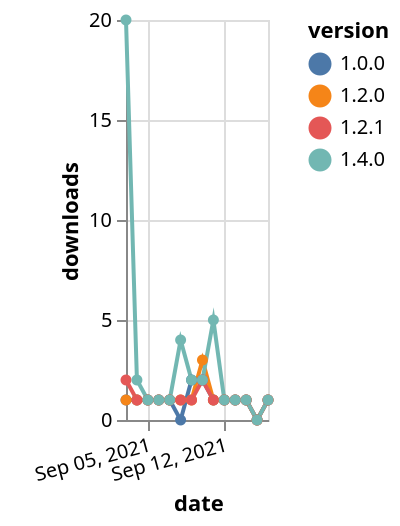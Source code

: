 {"$schema": "https://vega.github.io/schema/vega-lite/v5.json", "description": "A simple bar chart with embedded data.", "data": {"values": [{"date": "2021-09-03", "total": 267, "delta": 1, "version": "1.0.0"}, {"date": "2021-09-04", "total": 268, "delta": 1, "version": "1.0.0"}, {"date": "2021-09-05", "total": 269, "delta": 1, "version": "1.0.0"}, {"date": "2021-09-06", "total": 270, "delta": 1, "version": "1.0.0"}, {"date": "2021-09-07", "total": 271, "delta": 1, "version": "1.0.0"}, {"date": "2021-09-08", "total": 271, "delta": 0, "version": "1.0.0"}, {"date": "2021-09-09", "total": 273, "delta": 2, "version": "1.0.0"}, {"date": "2021-09-10", "total": 275, "delta": 2, "version": "1.0.0"}, {"date": "2021-09-11", "total": 276, "delta": 1, "version": "1.0.0"}, {"date": "2021-09-12", "total": 277, "delta": 1, "version": "1.0.0"}, {"date": "2021-09-13", "total": 278, "delta": 1, "version": "1.0.0"}, {"date": "2021-09-14", "total": 279, "delta": 1, "version": "1.0.0"}, {"date": "2021-09-15", "total": 279, "delta": 0, "version": "1.0.0"}, {"date": "2021-09-16", "total": 280, "delta": 1, "version": "1.0.0"}, {"date": "2021-09-03", "total": 236, "delta": 1, "version": "1.2.0"}, {"date": "2021-09-04", "total": 237, "delta": 1, "version": "1.2.0"}, {"date": "2021-09-05", "total": 238, "delta": 1, "version": "1.2.0"}, {"date": "2021-09-06", "total": 239, "delta": 1, "version": "1.2.0"}, {"date": "2021-09-07", "total": 240, "delta": 1, "version": "1.2.0"}, {"date": "2021-09-08", "total": 241, "delta": 1, "version": "1.2.0"}, {"date": "2021-09-09", "total": 242, "delta": 1, "version": "1.2.0"}, {"date": "2021-09-10", "total": 245, "delta": 3, "version": "1.2.0"}, {"date": "2021-09-11", "total": 246, "delta": 1, "version": "1.2.0"}, {"date": "2021-09-12", "total": 247, "delta": 1, "version": "1.2.0"}, {"date": "2021-09-13", "total": 248, "delta": 1, "version": "1.2.0"}, {"date": "2021-09-14", "total": 249, "delta": 1, "version": "1.2.0"}, {"date": "2021-09-15", "total": 249, "delta": 0, "version": "1.2.0"}, {"date": "2021-09-16", "total": 250, "delta": 1, "version": "1.2.0"}, {"date": "2021-09-03", "total": 130, "delta": 2, "version": "1.2.1"}, {"date": "2021-09-04", "total": 131, "delta": 1, "version": "1.2.1"}, {"date": "2021-09-05", "total": 132, "delta": 1, "version": "1.2.1"}, {"date": "2021-09-06", "total": 133, "delta": 1, "version": "1.2.1"}, {"date": "2021-09-07", "total": 134, "delta": 1, "version": "1.2.1"}, {"date": "2021-09-08", "total": 135, "delta": 1, "version": "1.2.1"}, {"date": "2021-09-09", "total": 136, "delta": 1, "version": "1.2.1"}, {"date": "2021-09-10", "total": 138, "delta": 2, "version": "1.2.1"}, {"date": "2021-09-11", "total": 139, "delta": 1, "version": "1.2.1"}, {"date": "2021-09-12", "total": 140, "delta": 1, "version": "1.2.1"}, {"date": "2021-09-13", "total": 141, "delta": 1, "version": "1.2.1"}, {"date": "2021-09-14", "total": 142, "delta": 1, "version": "1.2.1"}, {"date": "2021-09-15", "total": 142, "delta": 0, "version": "1.2.1"}, {"date": "2021-09-16", "total": 143, "delta": 1, "version": "1.2.1"}, {"date": "2021-09-03", "total": 225, "delta": 20, "version": "1.4.0"}, {"date": "2021-09-04", "total": 227, "delta": 2, "version": "1.4.0"}, {"date": "2021-09-05", "total": 228, "delta": 1, "version": "1.4.0"}, {"date": "2021-09-06", "total": 229, "delta": 1, "version": "1.4.0"}, {"date": "2021-09-07", "total": 230, "delta": 1, "version": "1.4.0"}, {"date": "2021-09-08", "total": 234, "delta": 4, "version": "1.4.0"}, {"date": "2021-09-09", "total": 236, "delta": 2, "version": "1.4.0"}, {"date": "2021-09-10", "total": 238, "delta": 2, "version": "1.4.0"}, {"date": "2021-09-11", "total": 243, "delta": 5, "version": "1.4.0"}, {"date": "2021-09-12", "total": 244, "delta": 1, "version": "1.4.0"}, {"date": "2021-09-13", "total": 245, "delta": 1, "version": "1.4.0"}, {"date": "2021-09-14", "total": 246, "delta": 1, "version": "1.4.0"}, {"date": "2021-09-15", "total": 246, "delta": 0, "version": "1.4.0"}, {"date": "2021-09-16", "total": 247, "delta": 1, "version": "1.4.0"}]}, "width": "container", "mark": {"type": "line", "point": {"filled": true}}, "encoding": {"x": {"field": "date", "type": "temporal", "timeUnit": "yearmonthdate", "title": "date", "axis": {"labelAngle": -15}}, "y": {"field": "delta", "type": "quantitative", "title": "downloads"}, "color": {"field": "version", "type": "nominal"}, "tooltip": {"field": "delta"}}}
